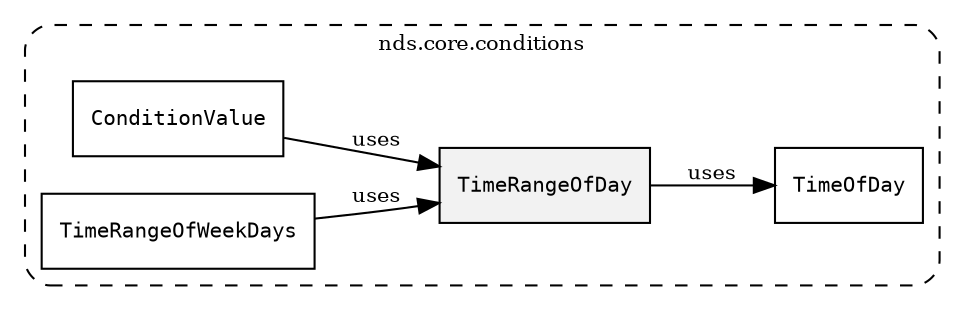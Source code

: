 /**
 * This dot file creates symbol collaboration diagram for TimeRangeOfDay.
 */
digraph ZSERIO
{
    node [shape=box, fontsize=10];
    rankdir="LR";
    fontsize=10;
    tooltip="TimeRangeOfDay collaboration diagram";

    subgraph "cluster_nds.core.conditions"
    {
        style="dashed, rounded";
        label="nds.core.conditions";
        tooltip="Package nds.core.conditions";
        href="../../../content/packages/nds.core.conditions.html#Package-nds-core-conditions";
        target="_parent";

        "TimeRangeOfDay" [style="filled", fillcolor="#0000000D", target="_parent", label=<<font face="monospace"><table align="center" border="0" cellspacing="0" cellpadding="0"><tr><td href="../../../content/packages/nds.core.conditions.html#Structure-TimeRangeOfDay" title="Structure defined in nds.core.conditions">TimeRangeOfDay</td></tr></table></font>>];
        "TimeOfDay" [target="_parent", label=<<font face="monospace"><table align="center" border="0" cellspacing="0" cellpadding="0"><tr><td href="../../../content/packages/nds.core.conditions.html#Structure-TimeOfDay" title="Structure defined in nds.core.conditions">TimeOfDay</td></tr></table></font>>];
        "ConditionValue" [target="_parent", label=<<font face="monospace"><table align="center" border="0" cellspacing="0" cellpadding="0"><tr><td href="../../../content/packages/nds.core.conditions.html#Choice-ConditionValue" title="Choice defined in nds.core.conditions">ConditionValue</td></tr></table></font>>];
        "TimeRangeOfWeekDays" [target="_parent", label=<<font face="monospace"><table align="center" border="0" cellspacing="0" cellpadding="0"><tr><td href="../../../content/packages/nds.core.conditions.html#Structure-TimeRangeOfWeekDays" title="Structure defined in nds.core.conditions">TimeRangeOfWeekDays</td></tr></table></font>>];
    }

    "TimeRangeOfDay" -> "TimeOfDay" [label="uses", fontsize=10];
    "ConditionValue" -> "TimeRangeOfDay" [label="uses", fontsize=10];
    "TimeRangeOfWeekDays" -> "TimeRangeOfDay" [label="uses", fontsize=10];
}
